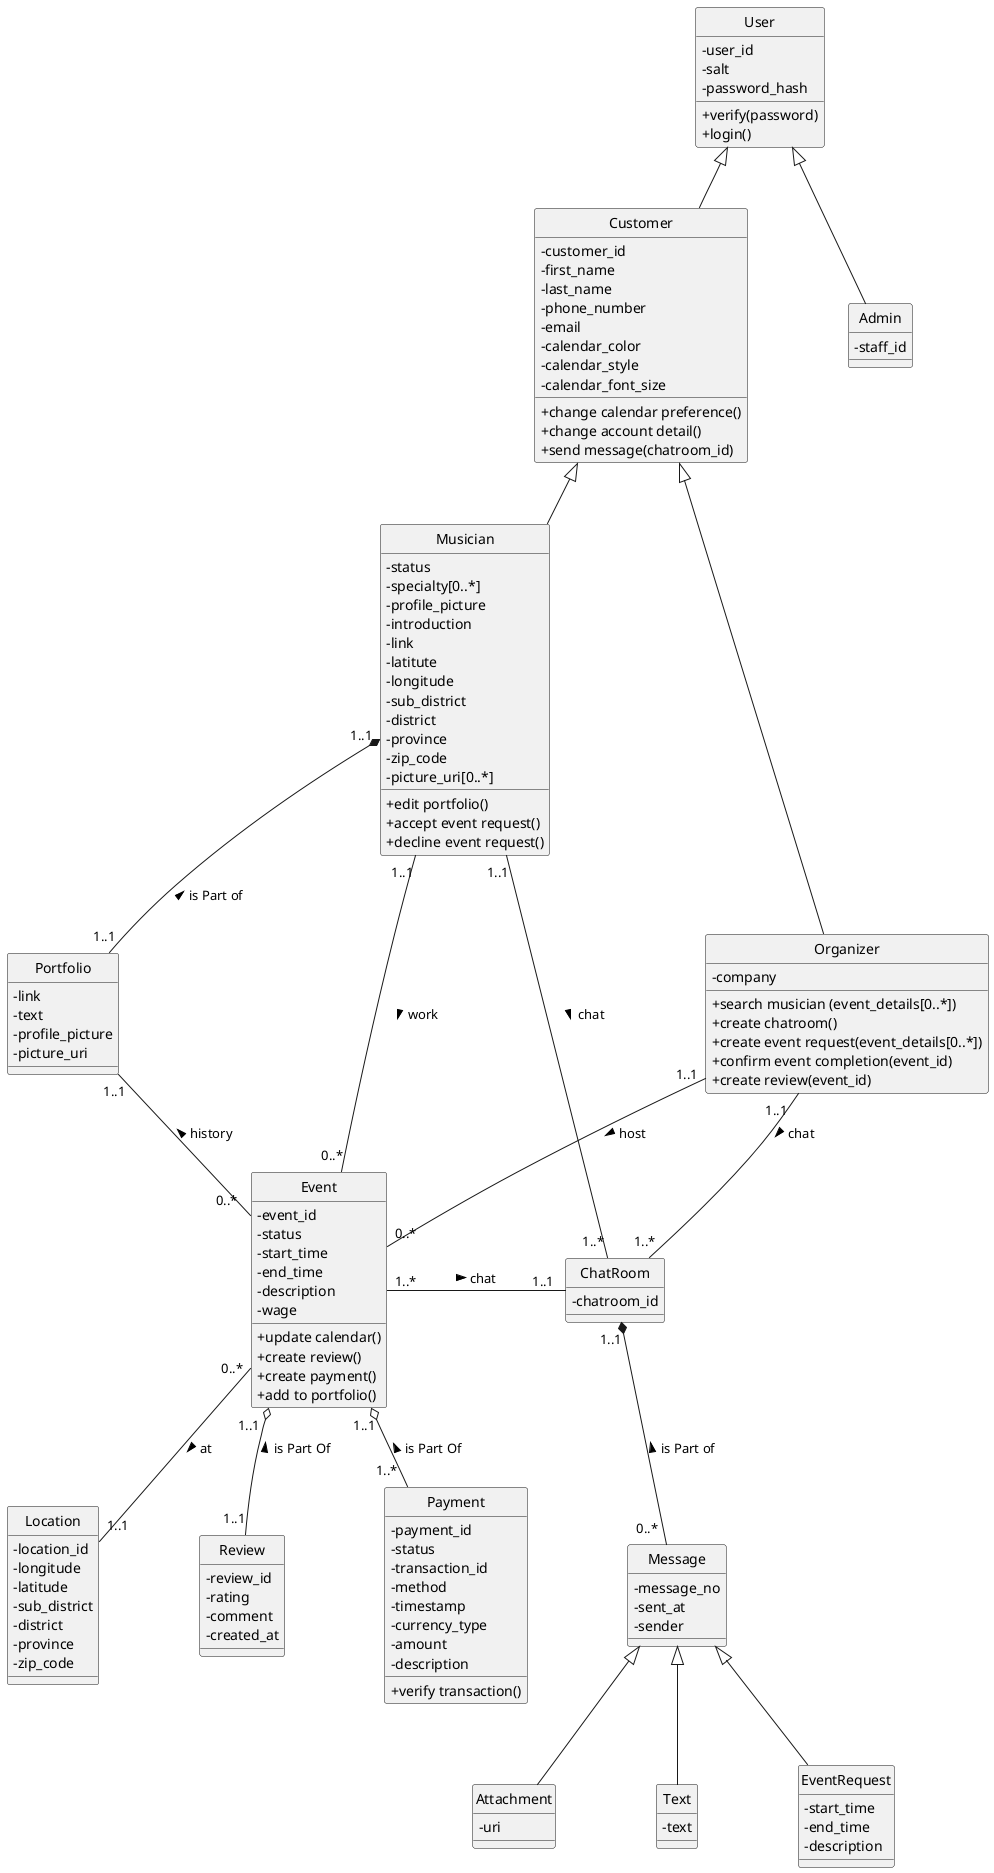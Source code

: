 @startuml classDiagram

    ' use text-base attributes icon
    skinparam classAttributeIconSize 0
    ' hide class icon
    hide circle

    'skinparam linetype ortho
    'skinparam linetype polyline

    skinparam nodesep 100
    'skinparam ranksep 100

    'skinparam classBackgroundColor #d0b6eb
    'skinparam ClassFontSize 10 

    User <|-- Customer
    User <|-- Admin
    Customer <|-- Musician
    Customer <|-- Organizer


    class User {
        -user_id
        -salt
        -password_hash
        +verify(password)
        +login()
    }

    class Admin {
        -staff_id
        
    }

    class Customer {
        -customer_id
        -first_name
        -last_name
        -phone_number
        -email
        -calendar_color
        -calendar_style
        -calendar_font_size
        +change calendar preference()
        +change account detail()
        +send message(chatroom_id)
    }

    class Musician {
        -status
        -specialty[0..*]
        -profile_picture
        -introduction
        -link
        -latitute
        -longitude
        -sub_district
        -district
        -province
        -zip_code
        -picture_uri[0..*]
        +edit portfolio()
        +accept event request()
        +decline event request()
    }
    'User "1..1" -- "1..1\t" Credential: authenticate <

    class Portfolio {
        -link
        -text
        -profile_picture
        -picture_uri
    }
    Musician "1..1" *-- "1..1" Portfolio: is Part of <
    Portfolio "1..1" -- "0..*\t" Event: history <


    class Organizer {
        -company
        +search musician (event_details[0..*])
        +create chatroom()
        +create event request(event_details[0..*])
        +confirm event completion(event_id)
        +create review(event_id)
    }

    class Event {
        -event_id
        -status
        -start_time
        -end_time
        -description
        -wage
        +update calendar()
        +create review()
        +create payment()
        +add to portfolio()
    }

    'Musician "1..1" -- "1..1" Location: live_at
    Musician "1..1" -- "0..*" Event: work >
    Event "0..*" -- "1..1" Location: at >
    Organizer "1..1" -- "0..*" Event: host >
    
    class Location {
        -location_id
        -longitude
        -latitude
        -sub_district
        -district
        -province
        -zip_code
    }

    class Review {
        -review_id
        -rating
        -comment
        -created_at
    }

    class Payment {
        -payment_id
        -status
        -transaction_id
        -method
        -timestamp
        -currency_type
        -amount
        -description
        +verify transaction()
    } 

    Event "1..1\t" o-- "1..1" Review: is Part Of <
    Event "1..1" o-- "1..*\t" Payment: is Part Of <

    Message <|-- Attachment
    Message <|-- Text
    Message <|-- EventRequest

    class Message {
        -message_no
        -sent_at
        -sender
    }

    class Attachment {
        -uri
    }

    class Text {
        -text
    }

    class EventRequest {
        -start_time
        -end_time
        -description
    }

    class ChatRoom {
        -chatroom_id
    } 
    
    ChatRoom "1..1" *-- "0..*\t" Message: is Part of <
    Event "1..*" - "1..1 " ChatRoom: chat >
    Organizer "1..1\t" -- "1..*" ChatRoom: chat >
    Musician "1..1" -- "1..*" ChatRoom: chat >

@enduml